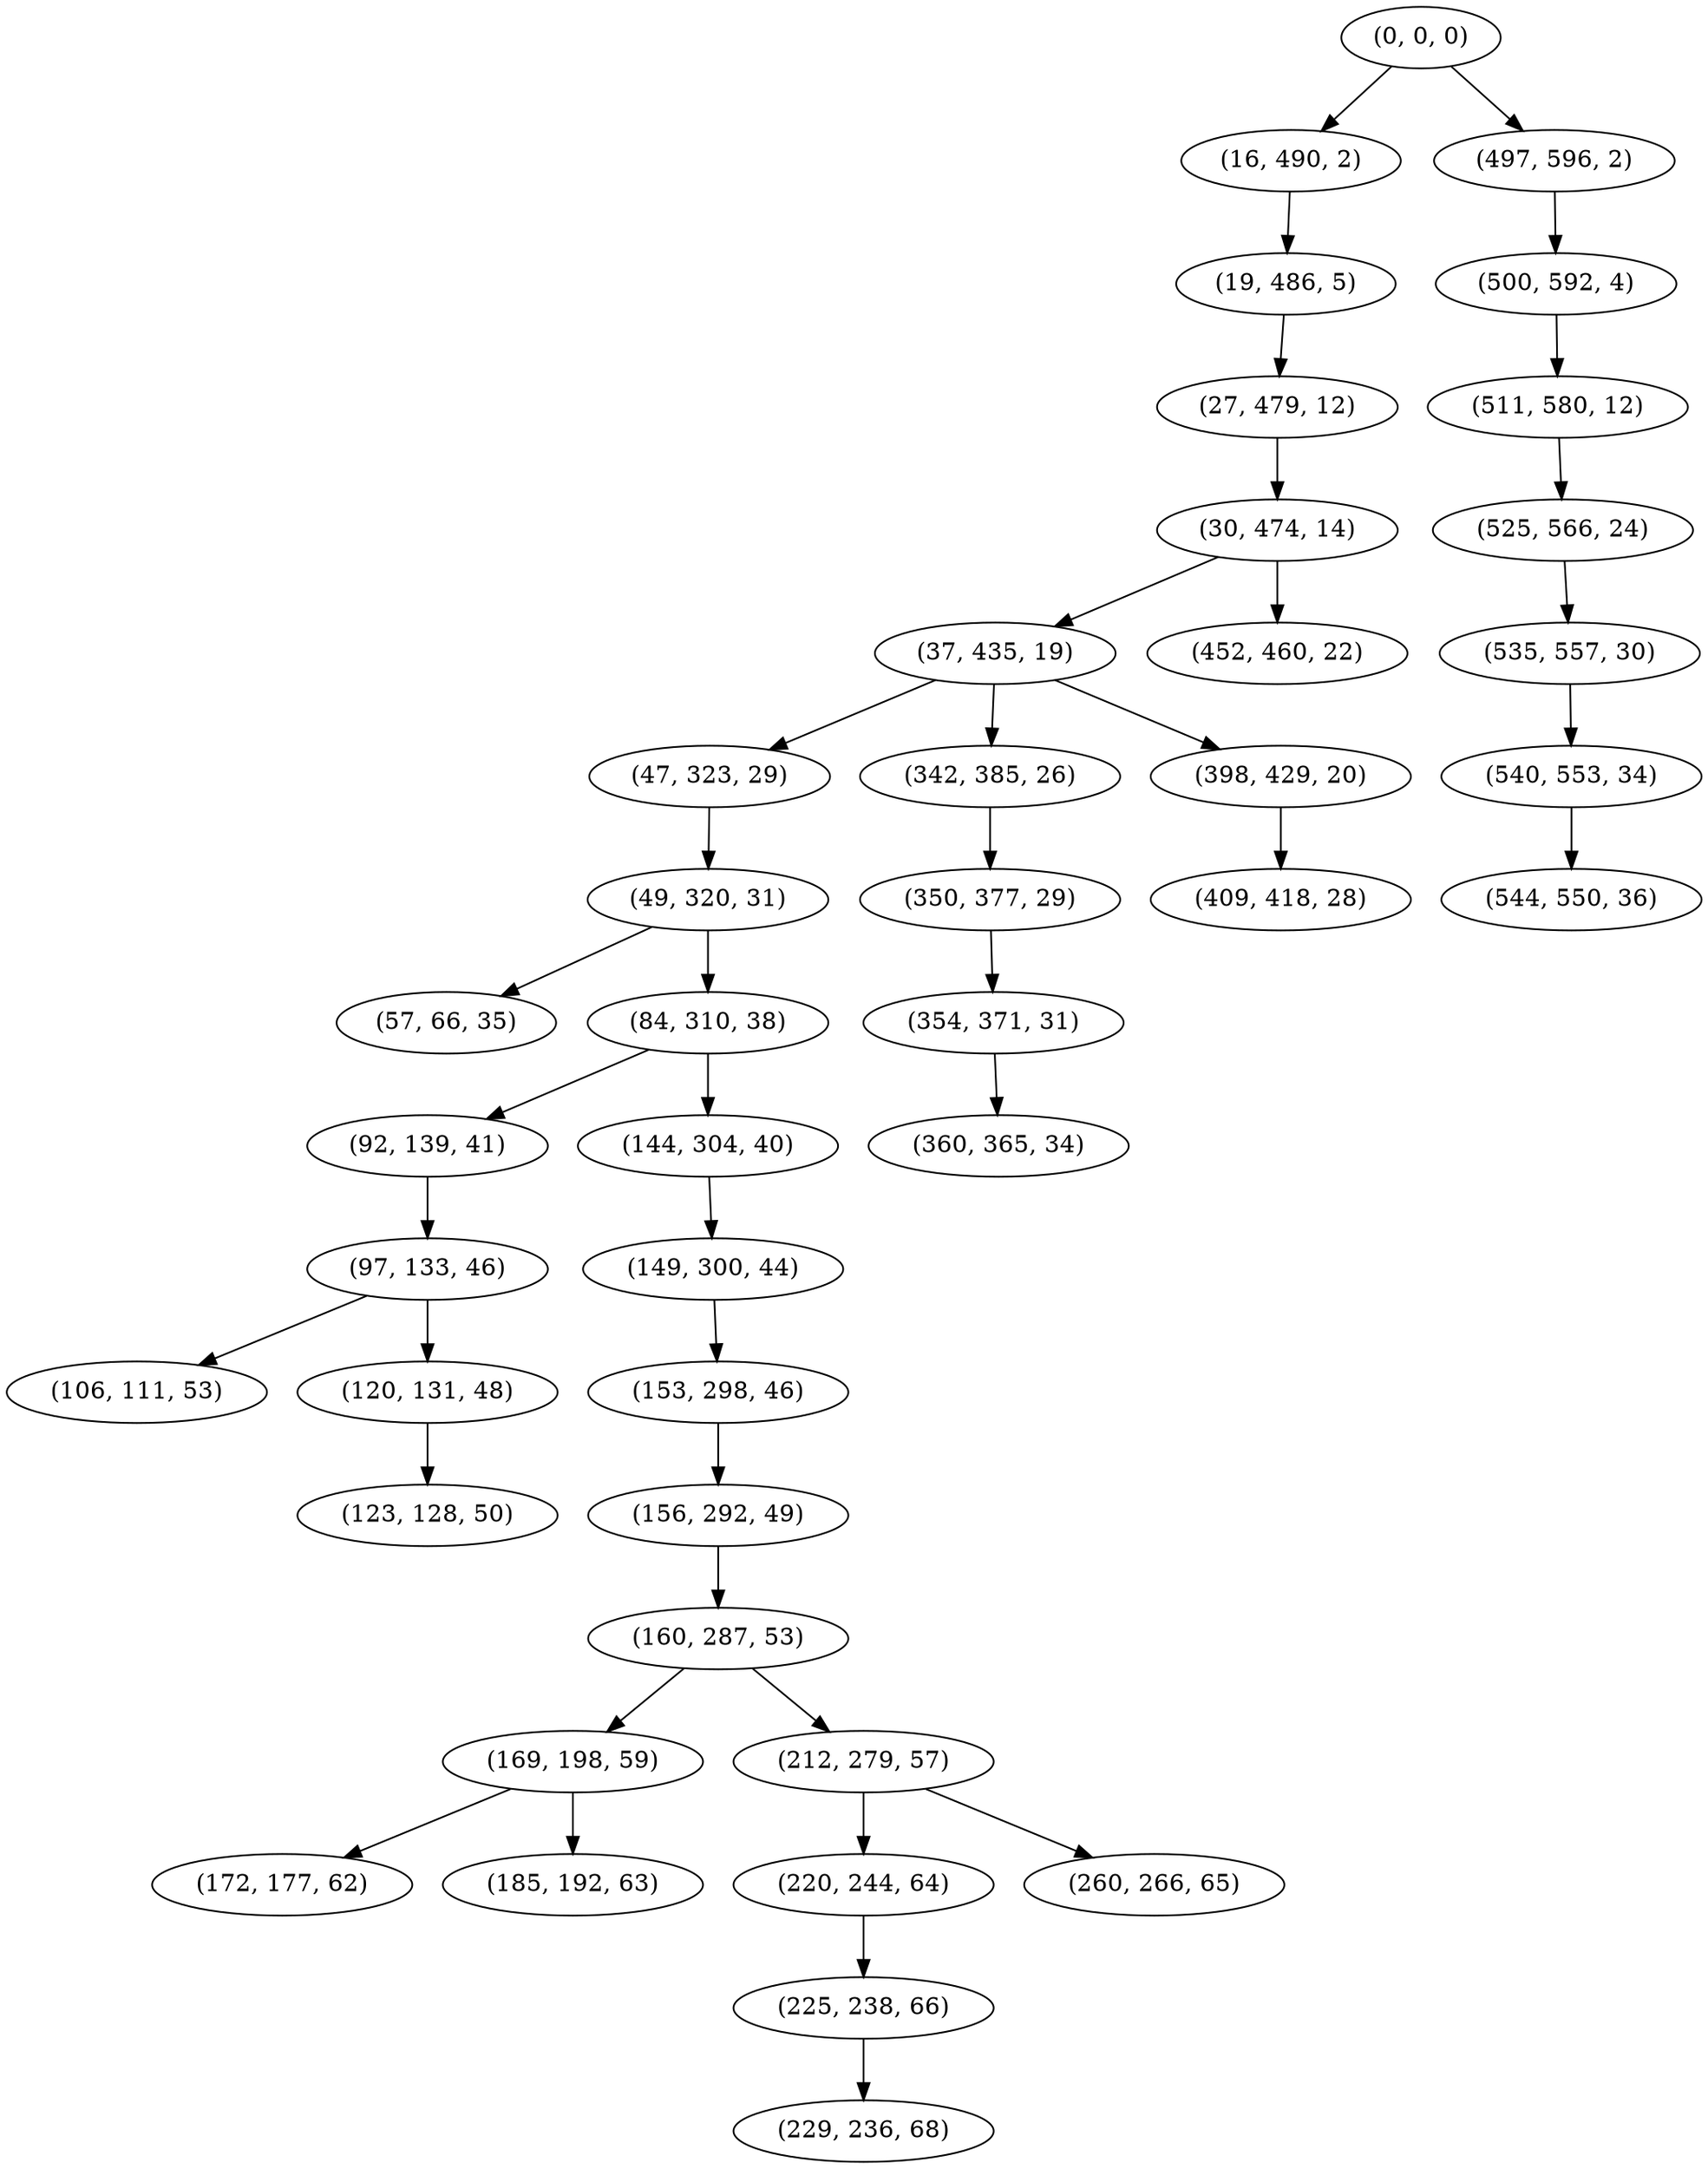 digraph tree {
    "(0, 0, 0)";
    "(16, 490, 2)";
    "(19, 486, 5)";
    "(27, 479, 12)";
    "(30, 474, 14)";
    "(37, 435, 19)";
    "(47, 323, 29)";
    "(49, 320, 31)";
    "(57, 66, 35)";
    "(84, 310, 38)";
    "(92, 139, 41)";
    "(97, 133, 46)";
    "(106, 111, 53)";
    "(120, 131, 48)";
    "(123, 128, 50)";
    "(144, 304, 40)";
    "(149, 300, 44)";
    "(153, 298, 46)";
    "(156, 292, 49)";
    "(160, 287, 53)";
    "(169, 198, 59)";
    "(172, 177, 62)";
    "(185, 192, 63)";
    "(212, 279, 57)";
    "(220, 244, 64)";
    "(225, 238, 66)";
    "(229, 236, 68)";
    "(260, 266, 65)";
    "(342, 385, 26)";
    "(350, 377, 29)";
    "(354, 371, 31)";
    "(360, 365, 34)";
    "(398, 429, 20)";
    "(409, 418, 28)";
    "(452, 460, 22)";
    "(497, 596, 2)";
    "(500, 592, 4)";
    "(511, 580, 12)";
    "(525, 566, 24)";
    "(535, 557, 30)";
    "(540, 553, 34)";
    "(544, 550, 36)";
    "(0, 0, 0)" -> "(16, 490, 2)";
    "(0, 0, 0)" -> "(497, 596, 2)";
    "(16, 490, 2)" -> "(19, 486, 5)";
    "(19, 486, 5)" -> "(27, 479, 12)";
    "(27, 479, 12)" -> "(30, 474, 14)";
    "(30, 474, 14)" -> "(37, 435, 19)";
    "(30, 474, 14)" -> "(452, 460, 22)";
    "(37, 435, 19)" -> "(47, 323, 29)";
    "(37, 435, 19)" -> "(342, 385, 26)";
    "(37, 435, 19)" -> "(398, 429, 20)";
    "(47, 323, 29)" -> "(49, 320, 31)";
    "(49, 320, 31)" -> "(57, 66, 35)";
    "(49, 320, 31)" -> "(84, 310, 38)";
    "(84, 310, 38)" -> "(92, 139, 41)";
    "(84, 310, 38)" -> "(144, 304, 40)";
    "(92, 139, 41)" -> "(97, 133, 46)";
    "(97, 133, 46)" -> "(106, 111, 53)";
    "(97, 133, 46)" -> "(120, 131, 48)";
    "(120, 131, 48)" -> "(123, 128, 50)";
    "(144, 304, 40)" -> "(149, 300, 44)";
    "(149, 300, 44)" -> "(153, 298, 46)";
    "(153, 298, 46)" -> "(156, 292, 49)";
    "(156, 292, 49)" -> "(160, 287, 53)";
    "(160, 287, 53)" -> "(169, 198, 59)";
    "(160, 287, 53)" -> "(212, 279, 57)";
    "(169, 198, 59)" -> "(172, 177, 62)";
    "(169, 198, 59)" -> "(185, 192, 63)";
    "(212, 279, 57)" -> "(220, 244, 64)";
    "(212, 279, 57)" -> "(260, 266, 65)";
    "(220, 244, 64)" -> "(225, 238, 66)";
    "(225, 238, 66)" -> "(229, 236, 68)";
    "(342, 385, 26)" -> "(350, 377, 29)";
    "(350, 377, 29)" -> "(354, 371, 31)";
    "(354, 371, 31)" -> "(360, 365, 34)";
    "(398, 429, 20)" -> "(409, 418, 28)";
    "(497, 596, 2)" -> "(500, 592, 4)";
    "(500, 592, 4)" -> "(511, 580, 12)";
    "(511, 580, 12)" -> "(525, 566, 24)";
    "(525, 566, 24)" -> "(535, 557, 30)";
    "(535, 557, 30)" -> "(540, 553, 34)";
    "(540, 553, 34)" -> "(544, 550, 36)";
}

